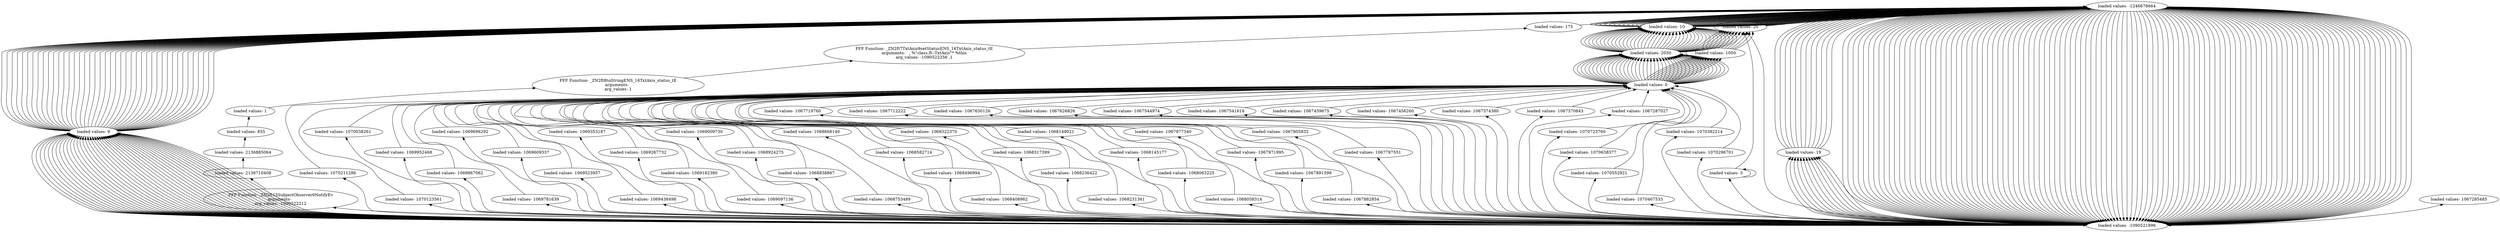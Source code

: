 digraph {
	"loaded values- -1246676664"
	"loaded values- -1090521896"
	"loaded values- -1090521896" -> "loaded values- -1246676664" [dir=back]
	"loaded values- 9"
	"loaded values- 9" -> "loaded values- -1090521896" [dir=back]
	"loaded values- -1246676664"
	"loaded values- -1246676664" -> "loaded values- 9" [dir=back]
	"loaded values- -1090521896"
	"loaded values- -1090521896" -> "loaded values- -1246676664" [dir=back]
	"loaded values- 1070723760"
	"loaded values- 1070723760" -> "loaded values- -1090521896" [dir=back]
	"loaded values- 0"
	"loaded values- 0" -> "loaded values- 1070723760" [dir=back]
	"loaded values- 2050"
	"loaded values- 2050" -> "loaded values- 0" [dir=back]
	"loaded values- 10"
	"loaded values- 10" -> "loaded values- 2050" [dir=back]
	"loaded values- -1246676664"
	"loaded values- -1246676664" -> "loaded values- 10" [dir=back]
	"loaded values- -1090521896"
	"loaded values- -1090521896" -> "loaded values- -1246676664" [dir=back]
	"loaded values- 9"
	"loaded values- 9" -> "loaded values- -1090521896" [dir=back]
	"loaded values- -1246676664"
	"loaded values- -1246676664" -> "loaded values- 9" [dir=back]
	"loaded values- -1090521896"
	"loaded values- -1090521896" -> "loaded values- -1246676664" [dir=back]
	"loaded values- 1070638377"
	"loaded values- 1070638377" -> "loaded values- -1090521896" [dir=back]
	"loaded values- 0"
	"loaded values- 0" -> "loaded values- 1070638377" [dir=back]
	"loaded values- 2050"
	"loaded values- 2050" -> "loaded values- 0" [dir=back]
	"loaded values- 10"
	"loaded values- 10" -> "loaded values- 2050" [dir=back]
	"loaded values- -1246676664"
	"loaded values- -1246676664" -> "loaded values- 10" [dir=back]
	"loaded values- -1090521896"
	"loaded values- -1090521896" -> "loaded values- -1246676664" [dir=back]
	"loaded values- 9"
	"loaded values- 9" -> "loaded values- -1090521896" [dir=back]
	"loaded values- -1246676664"
	"loaded values- -1246676664" -> "loaded values- 9" [dir=back]
	"loaded values- -1090521896"
	"loaded values- -1090521896" -> "loaded values- -1246676664" [dir=back]
	"loaded values- 1070552921"
	"loaded values- 1070552921" -> "loaded values- -1090521896" [dir=back]
	"loaded values- 0"
	"loaded values- 0" -> "loaded values- 1070552921" [dir=back]
	"loaded values- 2050"
	"loaded values- 2050" -> "loaded values- 0" [dir=back]
	"loaded values- 10"
	"loaded values- 10" -> "loaded values- 2050" [dir=back]
	"loaded values- -1246676664"
	"loaded values- -1246676664" -> "loaded values- 10" [dir=back]
	"loaded values- -1090521896"
	"loaded values- -1090521896" -> "loaded values- -1246676664" [dir=back]
	"loaded values- 9"
	"loaded values- 9" -> "loaded values- -1090521896" [dir=back]
	"loaded values- -1246676664"
	"loaded values- -1246676664" -> "loaded values- 9" [dir=back]
	"loaded values- -1090521896"
	"loaded values- -1090521896" -> "loaded values- -1246676664" [dir=back]
	"loaded values- 1070467533"
	"loaded values- 1070467533" -> "loaded values- -1090521896" [dir=back]
	"loaded values- 0"
	"loaded values- 0" -> "loaded values- 1070467533" [dir=back]
	"loaded values- 2050"
	"loaded values- 2050" -> "loaded values- 0" [dir=back]
	"loaded values- 10"
	"loaded values- 10" -> "loaded values- 2050" [dir=back]
	"loaded values- -1246676664"
	"loaded values- -1246676664" -> "loaded values- 10" [dir=back]
	"loaded values- -1090521896"
	"loaded values- -1090521896" -> "loaded values- -1246676664" [dir=back]
	"loaded values- 9"
	"loaded values- 9" -> "loaded values- -1090521896" [dir=back]
	"loaded values- -1246676664"
	"loaded values- -1246676664" -> "loaded values- 9" [dir=back]
	"loaded values- -1090521896"
	"loaded values- -1090521896" -> "loaded values- -1246676664" [dir=back]
	"loaded values- 1070382214"
	"loaded values- 1070382214" -> "loaded values- -1090521896" [dir=back]
	"loaded values- 0"
	"loaded values- 0" -> "loaded values- 1070382214" [dir=back]
	"loaded values- 2050"
	"loaded values- 2050" -> "loaded values- 0" [dir=back]
	"loaded values- 10"
	"loaded values- 10" -> "loaded values- 2050" [dir=back]
	"loaded values- -1246676664"
	"loaded values- -1246676664" -> "loaded values- 10" [dir=back]
	"loaded values- -1090521896"
	"loaded values- -1090521896" -> "loaded values- -1246676664" [dir=back]
	"loaded values- 9"
	"loaded values- 9" -> "loaded values- -1090521896" [dir=back]
	"loaded values- -1246676664"
	"loaded values- -1246676664" -> "loaded values- 9" [dir=back]
	"loaded values- -1090521896"
	"loaded values- -1090521896" -> "loaded values- -1246676664" [dir=back]
	"loaded values- 1070296701"
	"loaded values- 1070296701" -> "loaded values- -1090521896" [dir=back]
	"loaded values- 0"
	"loaded values- 0" -> "loaded values- 1070296701" [dir=back]
	"loaded values- 2050"
	"loaded values- 2050" -> "loaded values- 0" [dir=back]
	"loaded values- 10"
	"loaded values- 10" -> "loaded values- 2050" [dir=back]
	"loaded values- -1246676664"
	"loaded values- -1246676664" -> "loaded values- 10" [dir=back]
	"loaded values- -1090521896"
	"loaded values- -1090521896" -> "loaded values- -1246676664" [dir=back]
	"loaded values- 9"
	"loaded values- 9" -> "loaded values- -1090521896" [dir=back]
	"loaded values- -1246676664"
	"loaded values- -1246676664" -> "loaded values- 9" [dir=back]
	"loaded values- -1090521896"
	"loaded values- -1090521896" -> "loaded values- -1246676664" [dir=back]
	"loaded values- 1070211286"
	"loaded values- 1070211286" -> "loaded values- -1090521896" [dir=back]
	"loaded values- 0"
	"loaded values- 0" -> "loaded values- 1070211286" [dir=back]
	"loaded values- 2050"
	"loaded values- 2050" -> "loaded values- 0" [dir=back]
	"loaded values- 10"
	"loaded values- 10" -> "loaded values- 2050" [dir=back]
	"loaded values- -1246676664"
	"loaded values- -1246676664" -> "loaded values- 10" [dir=back]
	"loaded values- -1090521896"
	"loaded values- -1090521896" -> "loaded values- -1246676664" [dir=back]
	"loaded values- 9"
	"loaded values- 9" -> "loaded values- -1090521896" [dir=back]
	"loaded values- -1246676664"
	"loaded values- -1246676664" -> "loaded values- 9" [dir=back]
	"loaded values- -1090521896"
	"loaded values- -1090521896" -> "loaded values- -1246676664" [dir=back]
	"loaded values- 1070123561"
	"loaded values- 1070123561" -> "loaded values- -1090521896" [dir=back]
	"loaded values- 0"
	"loaded values- 0" -> "loaded values- 1070123561" [dir=back]
	"loaded values- 2050"
	"loaded values- 2050" -> "loaded values- 0" [dir=back]
	"loaded values- 10"
	"loaded values- 10" -> "loaded values- 2050" [dir=back]
	"loaded values- -1246676664"
	"loaded values- -1246676664" -> "loaded values- 10" [dir=back]
	"loaded values- -1090521896"
	"loaded values- -1090521896" -> "loaded values- -1246676664" [dir=back]
	"loaded values- 9"
	"loaded values- 9" -> "loaded values- -1090521896" [dir=back]
	"loaded values- -1246676664"
	"loaded values- -1246676664" -> "loaded values- 9" [dir=back]
	"loaded values- -1090521896"
	"loaded values- -1090521896" -> "loaded values- -1246676664" [dir=back]
	"loaded values- 1070038261"
	"loaded values- 1070038261" -> "loaded values- -1090521896" [dir=back]
	"loaded values- 0"
	"loaded values- 0" -> "loaded values- 1070038261" [dir=back]
	"loaded values- 2050"
	"loaded values- 2050" -> "loaded values- 0" [dir=back]
	"loaded values- 10"
	"loaded values- 10" -> "loaded values- 2050" [dir=back]
	"loaded values- -1246676664"
	"loaded values- -1246676664" -> "loaded values- 10" [dir=back]
	"loaded values- -1090521896"
	"loaded values- -1090521896" -> "loaded values- -1246676664" [dir=back]
	"loaded values- 9"
	"loaded values- 9" -> "loaded values- -1090521896" [dir=back]
	"loaded values- -1246676664"
	"loaded values- -1246676664" -> "loaded values- 9" [dir=back]
	"loaded values- -1090521896"
	"loaded values- -1090521896" -> "loaded values- -1246676664" [dir=back]
	"loaded values- 1069952468"
	"loaded values- 1069952468" -> "loaded values- -1090521896" [dir=back]
	"loaded values- 0"
	"loaded values- 0" -> "loaded values- 1069952468" [dir=back]
	"loaded values- 2050"
	"loaded values- 2050" -> "loaded values- 0" [dir=back]
	"loaded values- 10"
	"loaded values- 10" -> "loaded values- 2050" [dir=back]
	"loaded values- -1246676664"
	"loaded values- -1246676664" -> "loaded values- 10" [dir=back]
	"loaded values- -1090521896"
	"loaded values- -1090521896" -> "loaded values- -1246676664" [dir=back]
	"loaded values- 9"
	"loaded values- 9" -> "loaded values- -1090521896" [dir=back]
	"loaded values- -1246676664"
	"loaded values- -1246676664" -> "loaded values- 9" [dir=back]
	"loaded values- -1090521896"
	"loaded values- -1090521896" -> "loaded values- -1246676664" [dir=back]
	"loaded values- 1069867062"
	"loaded values- 1069867062" -> "loaded values- -1090521896" [dir=back]
	"loaded values- 0"
	"loaded values- 0" -> "loaded values- 1069867062" [dir=back]
	"loaded values- 2050"
	"loaded values- 2050" -> "loaded values- 0" [dir=back]
	"loaded values- 10"
	"loaded values- 10" -> "loaded values- 2050" [dir=back]
	"loaded values- -1246676664"
	"loaded values- -1246676664" -> "loaded values- 10" [dir=back]
	"loaded values- -1090521896"
	"loaded values- -1090521896" -> "loaded values- -1246676664" [dir=back]
	"loaded values- 9"
	"loaded values- 9" -> "loaded values- -1090521896" [dir=back]
	"loaded values- -1246676664"
	"loaded values- -1246676664" -> "loaded values- 9" [dir=back]
	"loaded values- -1090521896"
	"loaded values- -1090521896" -> "loaded values- -1246676664" [dir=back]
	"loaded values- 1069781639"
	"loaded values- 1069781639" -> "loaded values- -1090521896" [dir=back]
	"loaded values- 0"
	"loaded values- 0" -> "loaded values- 1069781639" [dir=back]
	"loaded values- 2050"
	"loaded values- 2050" -> "loaded values- 0" [dir=back]
	"loaded values- 10"
	"loaded values- 10" -> "loaded values- 2050" [dir=back]
	"loaded values- -1246676664"
	"loaded values- -1246676664" -> "loaded values- 10" [dir=back]
	"loaded values- -1090521896"
	"loaded values- -1090521896" -> "loaded values- -1246676664" [dir=back]
	"loaded values- 9"
	"loaded values- 9" -> "loaded values- -1090521896" [dir=back]
	"loaded values- -1246676664"
	"loaded values- -1246676664" -> "loaded values- 9" [dir=back]
	"loaded values- -1090521896"
	"loaded values- -1090521896" -> "loaded values- -1246676664" [dir=back]
	"loaded values- 1069696292"
	"loaded values- 1069696292" -> "loaded values- -1090521896" [dir=back]
	"loaded values- 0"
	"loaded values- 0" -> "loaded values- 1069696292" [dir=back]
	"loaded values- 2050"
	"loaded values- 2050" -> "loaded values- 0" [dir=back]
	"loaded values- 10"
	"loaded values- 10" -> "loaded values- 2050" [dir=back]
	"loaded values- -1246676664"
	"loaded values- -1246676664" -> "loaded values- 10" [dir=back]
	"loaded values- -1090521896"
	"loaded values- -1090521896" -> "loaded values- -1246676664" [dir=back]
	"loaded values- 9"
	"loaded values- 9" -> "loaded values- -1090521896" [dir=back]
	"loaded values- -1246676664"
	"loaded values- -1246676664" -> "loaded values- 9" [dir=back]
	"loaded values- -1090521896"
	"loaded values- -1090521896" -> "loaded values- -1246676664" [dir=back]
	"loaded values- 1069609337"
	"loaded values- 1069609337" -> "loaded values- -1090521896" [dir=back]
	"loaded values- 0"
	"loaded values- 0" -> "loaded values- 1069609337" [dir=back]
	"loaded values- 2050"
	"loaded values- 2050" -> "loaded values- 0" [dir=back]
	"loaded values- 10"
	"loaded values- 10" -> "loaded values- 2050" [dir=back]
	"loaded values- -1246676664"
	"loaded values- -1246676664" -> "loaded values- 10" [dir=back]
	"loaded values- -1090521896"
	"loaded values- -1090521896" -> "loaded values- -1246676664" [dir=back]
	"loaded values- 9"
	"loaded values- 9" -> "loaded values- -1090521896" [dir=back]
	"loaded values- -1246676664"
	"loaded values- -1246676664" -> "loaded values- 9" [dir=back]
	"loaded values- -1090521896"
	"loaded values- -1090521896" -> "loaded values- -1246676664" [dir=back]
	"loaded values- 1069523957"
	"loaded values- 1069523957" -> "loaded values- -1090521896" [dir=back]
	"loaded values- 0"
	"loaded values- 0" -> "loaded values- 1069523957" [dir=back]
	"loaded values- 2050"
	"loaded values- 2050" -> "loaded values- 0" [dir=back]
	"loaded values- 10"
	"loaded values- 10" -> "loaded values- 2050" [dir=back]
	"loaded values- -1246676664"
	"loaded values- -1246676664" -> "loaded values- 10" [dir=back]
	"loaded values- -1090521896"
	"loaded values- -1090521896" -> "loaded values- -1246676664" [dir=back]
	"loaded values- 9"
	"loaded values- 9" -> "loaded values- -1090521896" [dir=back]
	"loaded values- -1246676664"
	"loaded values- -1246676664" -> "loaded values- 9" [dir=back]
	"loaded values- -1090521896"
	"loaded values- -1090521896" -> "loaded values- -1246676664" [dir=back]
	"loaded values- 1069438498"
	"loaded values- 1069438498" -> "loaded values- -1090521896" [dir=back]
	"loaded values- 0"
	"loaded values- 0" -> "loaded values- 1069438498" [dir=back]
	"loaded values- 2050"
	"loaded values- 2050" -> "loaded values- 0" [dir=back]
	"loaded values- 10"
	"loaded values- 10" -> "loaded values- 2050" [dir=back]
	"loaded values- -1246676664"
	"loaded values- -1246676664" -> "loaded values- 10" [dir=back]
	"loaded values- -1090521896"
	"loaded values- -1090521896" -> "loaded values- -1246676664" [dir=back]
	"loaded values- 9"
	"loaded values- 9" -> "loaded values- -1090521896" [dir=back]
	"loaded values- -1246676664"
	"loaded values- -1246676664" -> "loaded values- 9" [dir=back]
	"loaded values- -1090521896"
	"loaded values- -1090521896" -> "loaded values- -1246676664" [dir=back]
	"loaded values- 1069353187"
	"loaded values- 1069353187" -> "loaded values- -1090521896" [dir=back]
	"loaded values- 0"
	"loaded values- 0" -> "loaded values- 1069353187" [dir=back]
	"loaded values- 2050"
	"loaded values- 2050" -> "loaded values- 0" [dir=back]
	"loaded values- 10"
	"loaded values- 10" -> "loaded values- 2050" [dir=back]
	"loaded values- -1246676664"
	"loaded values- -1246676664" -> "loaded values- 10" [dir=back]
	"loaded values- -1090521896"
	"loaded values- -1090521896" -> "loaded values- -1246676664" [dir=back]
	"loaded values- 9"
	"loaded values- 9" -> "loaded values- -1090521896" [dir=back]
	"loaded values- -1246676664"
	"loaded values- -1246676664" -> "loaded values- 9" [dir=back]
	"loaded values- -1090521896"
	"loaded values- -1090521896" -> "loaded values- -1246676664" [dir=back]
	"loaded values- 1069267732"
	"loaded values- 1069267732" -> "loaded values- -1090521896" [dir=back]
	"loaded values- 0"
	"loaded values- 0" -> "loaded values- 1069267732" [dir=back]
	"loaded values- 2050"
	"loaded values- 2050" -> "loaded values- 0" [dir=back]
	"loaded values- 10"
	"loaded values- 10" -> "loaded values- 2050" [dir=back]
	"loaded values- -1246676664"
	"loaded values- -1246676664" -> "loaded values- 10" [dir=back]
	"loaded values- -1090521896"
	"loaded values- -1090521896" -> "loaded values- -1246676664" [dir=back]
	"loaded values- 9"
	"loaded values- 9" -> "loaded values- -1090521896" [dir=back]
	"loaded values- -1246676664"
	"loaded values- -1246676664" -> "loaded values- 9" [dir=back]
	"loaded values- -1090521896"
	"loaded values- -1090521896" -> "loaded values- -1246676664" [dir=back]
	"loaded values- 1069182380"
	"loaded values- 1069182380" -> "loaded values- -1090521896" [dir=back]
	"loaded values- 0"
	"loaded values- 0" -> "loaded values- 1069182380" [dir=back]
	"loaded values- 2050"
	"loaded values- 2050" -> "loaded values- 0" [dir=back]
	"loaded values- 10"
	"loaded values- 10" -> "loaded values- 2050" [dir=back]
	"loaded values- -1246676664"
	"loaded values- -1246676664" -> "loaded values- 10" [dir=back]
	"loaded values- -1090521896"
	"loaded values- -1090521896" -> "loaded values- -1246676664" [dir=back]
	"loaded values- 9"
	"loaded values- 9" -> "loaded values- -1090521896" [dir=back]
	"loaded values- -1246676664"
	"loaded values- -1246676664" -> "loaded values- 9" [dir=back]
	"loaded values- -1090521896"
	"loaded values- -1090521896" -> "loaded values- -1246676664" [dir=back]
	"loaded values- 1069097136"
	"loaded values- 1069097136" -> "loaded values- -1090521896" [dir=back]
	"loaded values- 0"
	"loaded values- 0" -> "loaded values- 1069097136" [dir=back]
	"loaded values- 2050"
	"loaded values- 2050" -> "loaded values- 0" [dir=back]
	"loaded values- 10"
	"loaded values- 10" -> "loaded values- 2050" [dir=back]
	"loaded values- -1246676664"
	"loaded values- -1246676664" -> "loaded values- 10" [dir=back]
	"loaded values- -1090521896"
	"loaded values- -1090521896" -> "loaded values- -1246676664" [dir=back]
	"loaded values- 9"
	"loaded values- 9" -> "loaded values- -1090521896" [dir=back]
	"loaded values- -1246676664"
	"loaded values- -1246676664" -> "loaded values- 9" [dir=back]
	"loaded values- -1090521896"
	"loaded values- -1090521896" -> "loaded values- -1246676664" [dir=back]
	"loaded values- 1069009730"
	"loaded values- 1069009730" -> "loaded values- -1090521896" [dir=back]
	"loaded values- 0"
	"loaded values- 0" -> "loaded values- 1069009730" [dir=back]
	"loaded values- 2050"
	"loaded values- 2050" -> "loaded values- 0" [dir=back]
	"loaded values- 10"
	"loaded values- 10" -> "loaded values- 2050" [dir=back]
	"loaded values- -1246676664"
	"loaded values- -1246676664" -> "loaded values- 10" [dir=back]
	"loaded values- -1090521896"
	"loaded values- -1090521896" -> "loaded values- -1246676664" [dir=back]
	"loaded values- 9"
	"loaded values- 9" -> "loaded values- -1090521896" [dir=back]
	"loaded values- -1246676664"
	"loaded values- -1246676664" -> "loaded values- 9" [dir=back]
	"loaded values- -1090521896"
	"loaded values- -1090521896" -> "loaded values- -1246676664" [dir=back]
	"loaded values- 1068924275"
	"loaded values- 1068924275" -> "loaded values- -1090521896" [dir=back]
	"loaded values- 0"
	"loaded values- 0" -> "loaded values- 1068924275" [dir=back]
	"loaded values- 2050"
	"loaded values- 2050" -> "loaded values- 0" [dir=back]
	"loaded values- 10"
	"loaded values- 10" -> "loaded values- 2050" [dir=back]
	"loaded values- -1246676664"
	"loaded values- -1246676664" -> "loaded values- 10" [dir=back]
	"loaded values- -1090521896"
	"loaded values- -1090521896" -> "loaded values- -1246676664" [dir=back]
	"loaded values- 9"
	"loaded values- 9" -> "loaded values- -1090521896" [dir=back]
	"loaded values- -1246676664"
	"loaded values- -1246676664" -> "loaded values- 9" [dir=back]
	"loaded values- -1090521896"
	"loaded values- -1090521896" -> "loaded values- -1246676664" [dir=back]
	"loaded values- 1068838867"
	"loaded values- 1068838867" -> "loaded values- -1090521896" [dir=back]
	"loaded values- 0"
	"loaded values- 0" -> "loaded values- 1068838867" [dir=back]
	"loaded values- 2050"
	"loaded values- 2050" -> "loaded values- 0" [dir=back]
	"loaded values- 10"
	"loaded values- 10" -> "loaded values- 2050" [dir=back]
	"loaded values- -1246676664"
	"loaded values- -1246676664" -> "loaded values- 10" [dir=back]
	"loaded values- -1090521896"
	"loaded values- -1090521896" -> "loaded values- -1246676664" [dir=back]
	"loaded values- 9"
	"loaded values- 9" -> "loaded values- -1090521896" [dir=back]
	"loaded values- -1246676664"
	"loaded values- -1246676664" -> "loaded values- 9" [dir=back]
	"loaded values- -1090521896"
	"loaded values- -1090521896" -> "loaded values- -1246676664" [dir=back]
	"loaded values- 1068753489"
	"loaded values- 1068753489" -> "loaded values- -1090521896" [dir=back]
	"loaded values- 0"
	"loaded values- 0" -> "loaded values- 1068753489" [dir=back]
	"loaded values- 2050"
	"loaded values- 2050" -> "loaded values- 0" [dir=back]
	"loaded values- 10"
	"loaded values- 10" -> "loaded values- 2050" [dir=back]
	"loaded values- -1246676664"
	"loaded values- -1246676664" -> "loaded values- 10" [dir=back]
	"loaded values- -1090521896"
	"loaded values- -1090521896" -> "loaded values- -1246676664" [dir=back]
	"loaded values- 9"
	"loaded values- 9" -> "loaded values- -1090521896" [dir=back]
	"loaded values- -1246676664"
	"loaded values- -1246676664" -> "loaded values- 9" [dir=back]
	"loaded values- -1090521896"
	"loaded values- -1090521896" -> "loaded values- -1246676664" [dir=back]
	"loaded values- 1068668140"
	"loaded values- 1068668140" -> "loaded values- -1090521896" [dir=back]
	"loaded values- 0"
	"loaded values- 0" -> "loaded values- 1068668140" [dir=back]
	"loaded values- 2050"
	"loaded values- 2050" -> "loaded values- 0" [dir=back]
	"loaded values- 10"
	"loaded values- 10" -> "loaded values- 2050" [dir=back]
	"loaded values- -1246676664"
	"loaded values- -1246676664" -> "loaded values- 10" [dir=back]
	"loaded values- -1090521896"
	"loaded values- -1090521896" -> "loaded values- -1246676664" [dir=back]
	"loaded values- 9"
	"loaded values- 9" -> "loaded values- -1090521896" [dir=back]
	"loaded values- -1246676664"
	"loaded values- -1246676664" -> "loaded values- 9" [dir=back]
	"loaded values- -1090521896"
	"loaded values- -1090521896" -> "loaded values- -1246676664" [dir=back]
	"loaded values- 1068582714"
	"loaded values- 1068582714" -> "loaded values- -1090521896" [dir=back]
	"loaded values- 0"
	"loaded values- 0" -> "loaded values- 1068582714" [dir=back]
	"loaded values- 2050"
	"loaded values- 2050" -> "loaded values- 0" [dir=back]
	"loaded values- 10"
	"loaded values- 10" -> "loaded values- 2050" [dir=back]
	"loaded values- -1246676664"
	"loaded values- -1246676664" -> "loaded values- 10" [dir=back]
	"loaded values- -1090521896"
	"loaded values- -1090521896" -> "loaded values- -1246676664" [dir=back]
	"loaded values- 9"
	"loaded values- 9" -> "loaded values- -1090521896" [dir=back]
	"loaded values- -1246676664"
	"loaded values- -1246676664" -> "loaded values- 9" [dir=back]
	"loaded values- -1090521896"
	"loaded values- -1090521896" -> "loaded values- -1246676664" [dir=back]
	"loaded values- 1068496994"
	"loaded values- 1068496994" -> "loaded values- -1090521896" [dir=back]
	"loaded values- 0"
	"loaded values- 0" -> "loaded values- 1068496994" [dir=back]
	"loaded values- 2050"
	"loaded values- 2050" -> "loaded values- 0" [dir=back]
	"loaded values- 10"
	"loaded values- 10" -> "loaded values- 2050" [dir=back]
	"loaded values- -1246676664"
	"loaded values- -1246676664" -> "loaded values- 10" [dir=back]
	"loaded values- -1090521896"
	"loaded values- -1090521896" -> "loaded values- -1246676664" [dir=back]
	"loaded values- 9"
	"loaded values- 9" -> "loaded values- -1090521896" [dir=back]
	"loaded values- -1246676664"
	"loaded values- -1246676664" -> "loaded values- 9" [dir=back]
	"loaded values- -1090521896"
	"loaded values- -1090521896" -> "loaded values- -1246676664" [dir=back]
	"loaded values- 1068408962"
	"loaded values- 1068408962" -> "loaded values- -1090521896" [dir=back]
	"loaded values- 0"
	"loaded values- 0" -> "loaded values- 1068408962" [dir=back]
	"loaded values- 2050"
	"loaded values- 2050" -> "loaded values- 0" [dir=back]
	"loaded values- 10"
	"loaded values- 10" -> "loaded values- 2050" [dir=back]
	"loaded values- -1246676664"
	"loaded values- -1246676664" -> "loaded values- 10" [dir=back]
	"loaded values- -1090521896"
	"loaded values- -1090521896" -> "loaded values- -1246676664" [dir=back]
	"loaded values- 9"
	"loaded values- 9" -> "loaded values- -1090521896" [dir=back]
	"loaded values- -1246676664"
	"loaded values- -1246676664" -> "loaded values- 9" [dir=back]
	"loaded values- -1090521896"
	"loaded values- -1090521896" -> "loaded values- -1246676664" [dir=back]
	"FFF Function- _ZN2ft15SubjectObserver6NotifyEv
arguments-  
arg_values- -1090522212
"
	"FFF Function- _ZN2ft15SubjectObserver6NotifyEv
arguments-  
arg_values- -1090522212
" -> "loaded values- -1090521896" [dir=back]
	"loaded values- 2136710408"
	"loaded values- 2136710408" -> "FFF Function- _ZN2ft15SubjectObserver6NotifyEv
arguments-  
arg_values- -1090522212
" [dir=back]
	"loaded values- 2136885064"
	"loaded values- 2136885064" -> "loaded values- 2136710408" [dir=back]
	"loaded values- 855"
	"loaded values- 855" -> "loaded values- 2136885064" [dir=back]
	"loaded values- 1"
	"loaded values- 1" -> "loaded values- 855" [dir=back]
	"FFF Function- _ZN2ft8toStringENS_16TxtAxis_status_tE
arguments-  
arg_values- 1
"
	"FFF Function- _ZN2ft8toStringENS_16TxtAxis_status_tE
arguments-  
arg_values- 1
" -> "loaded values- 1" [dir=back]
	"FFF Function- _ZN2ft7TxtAxis9setStatusENS_16TxtAxis_status_tE
arguments-   , %\"class.ft--TxtAxis\"* %this
arg_values- -1090522256 ,1
"
	"FFF Function- _ZN2ft7TxtAxis9setStatusENS_16TxtAxis_status_tE
arguments-   , %\"class.ft--TxtAxis\"* %this
arg_values- -1090522256 ,1
" -> "FFF Function- _ZN2ft8toStringENS_16TxtAxis_status_tE
arguments-  
arg_values- 1
" [dir=back]
	"loaded values- 175"
	"loaded values- 175" -> "FFF Function- _ZN2ft7TxtAxis9setStatusENS_16TxtAxis_status_tE
arguments-   , %\"class.ft--TxtAxis\"* %this
arg_values- -1090522256 ,1
" [dir=back]
	"loaded values- -1246676664"
	"loaded values- -1246676664" -> "loaded values- 175" [dir=back]
	"loaded values- -1090521896"
	"loaded values- -1090521896" -> "loaded values- -1246676664" [dir=back]
	"loaded values- 3"
	"loaded values- 3" -> "loaded values- -1090521896" [dir=back]
	"loaded values- 3"
	"loaded values- 3" -> "loaded values- 3" [dir=back]
	"loaded values- 20"
	"loaded values- 20" -> "loaded values- 3" [dir=back]
	"loaded values- -1246676664"
	"loaded values- -1246676664" -> "loaded values- 20" [dir=back]
	"loaded values- -1090521896"
	"loaded values- -1090521896" -> "loaded values- -1246676664" [dir=back]
	"loaded values- 20"
	"loaded values- 20" -> "loaded values- -1090521896" [dir=back]
	"loaded values- -1246676664"
	"loaded values- -1246676664" -> "loaded values- 20" [dir=back]
	"loaded values- -1090521896"
	"loaded values- -1090521896" -> "loaded values- -1246676664" [dir=back]
	"loaded values- 1068322370"
	"loaded values- 1068322370" -> "loaded values- -1090521896" [dir=back]
	"loaded values- 0"
	"loaded values- 0" -> "loaded values- 1068322370" [dir=back]
	"loaded values- 2050"
	"loaded values- 2050" -> "loaded values- 0" [dir=back]
	"loaded values- 10"
	"loaded values- 10" -> "loaded values- 2050" [dir=back]
	"loaded values- -1246676664"
	"loaded values- -1246676664" -> "loaded values- 10" [dir=back]
	"loaded values- -1090521896"
	"loaded values- -1090521896" -> "loaded values- -1246676664" [dir=back]
	"loaded values- 9"
	"loaded values- 9" -> "loaded values- -1090521896" [dir=back]
	"loaded values- -1246676664"
	"loaded values- -1246676664" -> "loaded values- 9" [dir=back]
	"loaded values- -1090521896"
	"loaded values- -1090521896" -> "loaded values- -1246676664" [dir=back]
	"loaded values- 1068317399"
	"loaded values- 1068317399" -> "loaded values- -1090521896" [dir=back]
	"loaded values- 0"
	"loaded values- 0" -> "loaded values- 1068317399" [dir=back]
	"loaded values- 1050"
	"loaded values- 1050" -> "loaded values- 0" [dir=back]
	"loaded values- 20"
	"loaded values- 20" -> "loaded values- 1050" [dir=back]
	"loaded values- -1246676664"
	"loaded values- -1246676664" -> "loaded values- 20" [dir=back]
	"loaded values- -1090521896"
	"loaded values- -1090521896" -> "loaded values- -1246676664" [dir=back]
	"loaded values- 19"
	"loaded values- 19" -> "loaded values- -1090521896" [dir=back]
	"loaded values- -1246676664"
	"loaded values- -1246676664" -> "loaded values- 19" [dir=back]
	"loaded values- -1090521896"
	"loaded values- -1090521896" -> "loaded values- -1246676664" [dir=back]
	"loaded values- 1068236422"
	"loaded values- 1068236422" -> "loaded values- -1090521896" [dir=back]
	"loaded values- 0"
	"loaded values- 0" -> "loaded values- 1068236422" [dir=back]
	"loaded values- 2050"
	"loaded values- 2050" -> "loaded values- 0" [dir=back]
	"loaded values- 10"
	"loaded values- 10" -> "loaded values- 2050" [dir=back]
	"loaded values- -1246676664"
	"loaded values- -1246676664" -> "loaded values- 10" [dir=back]
	"loaded values- -1090521896"
	"loaded values- -1090521896" -> "loaded values- -1246676664" [dir=back]
	"loaded values- 9"
	"loaded values- 9" -> "loaded values- -1090521896" [dir=back]
	"loaded values- -1246676664"
	"loaded values- -1246676664" -> "loaded values- 9" [dir=back]
	"loaded values- -1090521896"
	"loaded values- -1090521896" -> "loaded values- -1246676664" [dir=back]
	"loaded values- 1068231361"
	"loaded values- 1068231361" -> "loaded values- -1090521896" [dir=back]
	"loaded values- 0"
	"loaded values- 0" -> "loaded values- 1068231361" [dir=back]
	"loaded values- 1050"
	"loaded values- 1050" -> "loaded values- 0" [dir=back]
	"loaded values- 20"
	"loaded values- 20" -> "loaded values- 1050" [dir=back]
	"loaded values- -1246676664"
	"loaded values- -1246676664" -> "loaded values- 20" [dir=back]
	"loaded values- -1090521896"
	"loaded values- -1090521896" -> "loaded values- -1246676664" [dir=back]
	"loaded values- 19"
	"loaded values- 19" -> "loaded values- -1090521896" [dir=back]
	"loaded values- -1246676664"
	"loaded values- -1246676664" -> "loaded values- 19" [dir=back]
	"loaded values- -1090521896"
	"loaded values- -1090521896" -> "loaded values- -1246676664" [dir=back]
	"loaded values- 1068149021"
	"loaded values- 1068149021" -> "loaded values- -1090521896" [dir=back]
	"loaded values- 0"
	"loaded values- 0" -> "loaded values- 1068149021" [dir=back]
	"loaded values- 2050"
	"loaded values- 2050" -> "loaded values- 0" [dir=back]
	"loaded values- 10"
	"loaded values- 10" -> "loaded values- 2050" [dir=back]
	"loaded values- -1246676664"
	"loaded values- -1246676664" -> "loaded values- 10" [dir=back]
	"loaded values- -1090521896"
	"loaded values- -1090521896" -> "loaded values- -1246676664" [dir=back]
	"loaded values- 9"
	"loaded values- 9" -> "loaded values- -1090521896" [dir=back]
	"loaded values- -1246676664"
	"loaded values- -1246676664" -> "loaded values- 9" [dir=back]
	"loaded values- -1090521896"
	"loaded values- -1090521896" -> "loaded values- -1246676664" [dir=back]
	"loaded values- 1068145177"
	"loaded values- 1068145177" -> "loaded values- -1090521896" [dir=back]
	"loaded values- 0"
	"loaded values- 0" -> "loaded values- 1068145177" [dir=back]
	"loaded values- 1050"
	"loaded values- 1050" -> "loaded values- 0" [dir=back]
	"loaded values- 20"
	"loaded values- 20" -> "loaded values- 1050" [dir=back]
	"loaded values- -1246676664"
	"loaded values- -1246676664" -> "loaded values- 20" [dir=back]
	"loaded values- -1090521896"
	"loaded values- -1090521896" -> "loaded values- -1246676664" [dir=back]
	"loaded values- 19"
	"loaded values- 19" -> "loaded values- -1090521896" [dir=back]
	"loaded values- -1246676664"
	"loaded values- -1246676664" -> "loaded values- 19" [dir=back]
	"loaded values- -1090521896"
	"loaded values- -1090521896" -> "loaded values- -1246676664" [dir=back]
	"loaded values- 1068063225"
	"loaded values- 1068063225" -> "loaded values- -1090521896" [dir=back]
	"loaded values- 0"
	"loaded values- 0" -> "loaded values- 1068063225" [dir=back]
	"loaded values- 2050"
	"loaded values- 2050" -> "loaded values- 0" [dir=back]
	"loaded values- 10"
	"loaded values- 10" -> "loaded values- 2050" [dir=back]
	"loaded values- -1246676664"
	"loaded values- -1246676664" -> "loaded values- 10" [dir=back]
	"loaded values- -1090521896"
	"loaded values- -1090521896" -> "loaded values- -1246676664" [dir=back]
	"loaded values- 9"
	"loaded values- 9" -> "loaded values- -1090521896" [dir=back]
	"loaded values- -1246676664"
	"loaded values- -1246676664" -> "loaded values- 9" [dir=back]
	"loaded values- -1090521896"
	"loaded values- -1090521896" -> "loaded values- -1246676664" [dir=back]
	"loaded values- 1068058314"
	"loaded values- 1068058314" -> "loaded values- -1090521896" [dir=back]
	"loaded values- 0"
	"loaded values- 0" -> "loaded values- 1068058314" [dir=back]
	"loaded values- 1050"
	"loaded values- 1050" -> "loaded values- 0" [dir=back]
	"loaded values- 20"
	"loaded values- 20" -> "loaded values- 1050" [dir=back]
	"loaded values- -1246676664"
	"loaded values- -1246676664" -> "loaded values- 20" [dir=back]
	"loaded values- -1090521896"
	"loaded values- -1090521896" -> "loaded values- -1246676664" [dir=back]
	"loaded values- 19"
	"loaded values- 19" -> "loaded values- -1090521896" [dir=back]
	"loaded values- -1246676664"
	"loaded values- -1246676664" -> "loaded values- 19" [dir=back]
	"loaded values- -1090521896"
	"loaded values- -1090521896" -> "loaded values- -1246676664" [dir=back]
	"loaded values- 1067977340"
	"loaded values- 1067977340" -> "loaded values- -1090521896" [dir=back]
	"loaded values- 0"
	"loaded values- 0" -> "loaded values- 1067977340" [dir=back]
	"loaded values- 2050"
	"loaded values- 2050" -> "loaded values- 0" [dir=back]
	"loaded values- 10"
	"loaded values- 10" -> "loaded values- 2050" [dir=back]
	"loaded values- -1246676664"
	"loaded values- -1246676664" -> "loaded values- 10" [dir=back]
	"loaded values- -1090521896"
	"loaded values- -1090521896" -> "loaded values- -1246676664" [dir=back]
	"loaded values- 9"
	"loaded values- 9" -> "loaded values- -1090521896" [dir=back]
	"loaded values- -1246676664"
	"loaded values- -1246676664" -> "loaded values- 9" [dir=back]
	"loaded values- -1090521896"
	"loaded values- -1090521896" -> "loaded values- -1246676664" [dir=back]
	"loaded values- 1067971995"
	"loaded values- 1067971995" -> "loaded values- -1090521896" [dir=back]
	"loaded values- 0"
	"loaded values- 0" -> "loaded values- 1067971995" [dir=back]
	"loaded values- 1050"
	"loaded values- 1050" -> "loaded values- 0" [dir=back]
	"loaded values- 20"
	"loaded values- 20" -> "loaded values- 1050" [dir=back]
	"loaded values- -1246676664"
	"loaded values- -1246676664" -> "loaded values- 20" [dir=back]
	"loaded values- -1090521896"
	"loaded values- -1090521896" -> "loaded values- -1246676664" [dir=back]
	"loaded values- 19"
	"loaded values- 19" -> "loaded values- -1090521896" [dir=back]
	"loaded values- -1246676664"
	"loaded values- -1246676664" -> "loaded values- 19" [dir=back]
	"loaded values- -1090521896"
	"loaded values- -1090521896" -> "loaded values- -1246676664" [dir=back]
	"loaded values- 1067891599"
	"loaded values- 1067891599" -> "loaded values- -1090521896" [dir=back]
	"loaded values- 0"
	"loaded values- 0" -> "loaded values- 1067891599" [dir=back]
	"loaded values- 2050"
	"loaded values- 2050" -> "loaded values- 0" [dir=back]
	"loaded values- 10"
	"loaded values- 10" -> "loaded values- 2050" [dir=back]
	"loaded values- -1246676664"
	"loaded values- -1246676664" -> "loaded values- 10" [dir=back]
	"loaded values- -1090521896"
	"loaded values- -1090521896" -> "loaded values- -1246676664" [dir=back]
	"loaded values- 9"
	"loaded values- 9" -> "loaded values- -1090521896" [dir=back]
	"loaded values- -1246676664"
	"loaded values- -1246676664" -> "loaded values- 9" [dir=back]
	"loaded values- -1090521896"
	"loaded values- -1090521896" -> "loaded values- -1246676664" [dir=back]
	"loaded values- 1067882854"
	"loaded values- 1067882854" -> "loaded values- -1090521896" [dir=back]
	"loaded values- 0"
	"loaded values- 0" -> "loaded values- 1067882854" [dir=back]
	"loaded values- 1050"
	"loaded values- 1050" -> "loaded values- 0" [dir=back]
	"loaded values- 20"
	"loaded values- 20" -> "loaded values- 1050" [dir=back]
	"loaded values- -1246676664"
	"loaded values- -1246676664" -> "loaded values- 20" [dir=back]
	"loaded values- -1090521896"
	"loaded values- -1090521896" -> "loaded values- -1246676664" [dir=back]
	"loaded values- 19"
	"loaded values- 19" -> "loaded values- -1090521896" [dir=back]
	"loaded values- -1246676664"
	"loaded values- -1246676664" -> "loaded values- 19" [dir=back]
	"loaded values- -1090521896"
	"loaded values- -1090521896" -> "loaded values- -1246676664" [dir=back]
	"loaded values- 1067805832"
	"loaded values- 1067805832" -> "loaded values- -1090521896" [dir=back]
	"loaded values- 0"
	"loaded values- 0" -> "loaded values- 1067805832" [dir=back]
	"loaded values- 2050"
	"loaded values- 2050" -> "loaded values- 0" [dir=back]
	"loaded values- 10"
	"loaded values- 10" -> "loaded values- 2050" [dir=back]
	"loaded values- -1246676664"
	"loaded values- -1246676664" -> "loaded values- 10" [dir=back]
	"loaded values- -1090521896"
	"loaded values- -1090521896" -> "loaded values- -1246676664" [dir=back]
	"loaded values- 9"
	"loaded values- 9" -> "loaded values- -1090521896" [dir=back]
	"loaded values- -1246676664"
	"loaded values- -1246676664" -> "loaded values- 9" [dir=back]
	"loaded values- -1090521896"
	"loaded values- -1090521896" -> "loaded values- -1246676664" [dir=back]
	"loaded values- 1067797551"
	"loaded values- 1067797551" -> "loaded values- -1090521896" [dir=back]
	"loaded values- 0"
	"loaded values- 0" -> "loaded values- 1067797551" [dir=back]
	"loaded values- 1050"
	"loaded values- 1050" -> "loaded values- 0" [dir=back]
	"loaded values- 20"
	"loaded values- 20" -> "loaded values- 1050" [dir=back]
	"loaded values- -1246676664"
	"loaded values- -1246676664" -> "loaded values- 20" [dir=back]
	"loaded values- -1090521896"
	"loaded values- -1090521896" -> "loaded values- -1246676664" [dir=back]
	"loaded values- 19"
	"loaded values- 19" -> "loaded values- -1090521896" [dir=back]
	"loaded values- -1246676664"
	"loaded values- -1246676664" -> "loaded values- 19" [dir=back]
	"loaded values- -1090521896"
	"loaded values- -1090521896" -> "loaded values- -1246676664" [dir=back]
	"loaded values- 1067719760"
	"loaded values- 1067719760" -> "loaded values- -1090521896" [dir=back]
	"loaded values- 0"
	"loaded values- 0" -> "loaded values- 1067719760" [dir=back]
	"loaded values- 2050"
	"loaded values- 2050" -> "loaded values- 0" [dir=back]
	"loaded values- 10"
	"loaded values- 10" -> "loaded values- 2050" [dir=back]
	"loaded values- -1246676664"
	"loaded values- -1246676664" -> "loaded values- 10" [dir=back]
	"loaded values- -1090521896"
	"loaded values- -1090521896" -> "loaded values- -1246676664" [dir=back]
	"loaded values- 9"
	"loaded values- 9" -> "loaded values- -1090521896" [dir=back]
	"loaded values- -1246676664"
	"loaded values- -1246676664" -> "loaded values- 9" [dir=back]
	"loaded values- -1090521896"
	"loaded values- -1090521896" -> "loaded values- -1246676664" [dir=back]
	"loaded values- 1067712222"
	"loaded values- 1067712222" -> "loaded values- -1090521896" [dir=back]
	"loaded values- 0"
	"loaded values- 0" -> "loaded values- 1067712222" [dir=back]
	"loaded values- 1050"
	"loaded values- 1050" -> "loaded values- 0" [dir=back]
	"loaded values- 20"
	"loaded values- 20" -> "loaded values- 1050" [dir=back]
	"loaded values- -1246676664"
	"loaded values- -1246676664" -> "loaded values- 20" [dir=back]
	"loaded values- -1090521896"
	"loaded values- -1090521896" -> "loaded values- -1246676664" [dir=back]
	"loaded values- 19"
	"loaded values- 19" -> "loaded values- -1090521896" [dir=back]
	"loaded values- -1246676664"
	"loaded values- -1246676664" -> "loaded values- 19" [dir=back]
	"loaded values- -1090521896"
	"loaded values- -1090521896" -> "loaded values- -1246676664" [dir=back]
	"loaded values- 1067630126"
	"loaded values- 1067630126" -> "loaded values- -1090521896" [dir=back]
	"loaded values- 0"
	"loaded values- 0" -> "loaded values- 1067630126" [dir=back]
	"loaded values- 2050"
	"loaded values- 2050" -> "loaded values- 0" [dir=back]
	"loaded values- 10"
	"loaded values- 10" -> "loaded values- 2050" [dir=back]
	"loaded values- -1246676664"
	"loaded values- -1246676664" -> "loaded values- 10" [dir=back]
	"loaded values- -1090521896"
	"loaded values- -1090521896" -> "loaded values- -1246676664" [dir=back]
	"loaded values- 9"
	"loaded values- 9" -> "loaded values- -1090521896" [dir=back]
	"loaded values- -1246676664"
	"loaded values- -1246676664" -> "loaded values- 9" [dir=back]
	"loaded values- -1090521896"
	"loaded values- -1090521896" -> "loaded values- -1246676664" [dir=back]
	"loaded values- 1067626826"
	"loaded values- 1067626826" -> "loaded values- -1090521896" [dir=back]
	"loaded values- 0"
	"loaded values- 0" -> "loaded values- 1067626826" [dir=back]
	"loaded values- 1050"
	"loaded values- 1050" -> "loaded values- 0" [dir=back]
	"loaded values- 20"
	"loaded values- 20" -> "loaded values- 1050" [dir=back]
	"loaded values- -1246676664"
	"loaded values- -1246676664" -> "loaded values- 20" [dir=back]
	"loaded values- -1090521896"
	"loaded values- -1090521896" -> "loaded values- -1246676664" [dir=back]
	"loaded values- 19"
	"loaded values- 19" -> "loaded values- -1090521896" [dir=back]
	"loaded values- -1246676664"
	"loaded values- -1246676664" -> "loaded values- 19" [dir=back]
	"loaded values- -1090521896"
	"loaded values- -1090521896" -> "loaded values- -1246676664" [dir=back]
	"loaded values- 1067544974"
	"loaded values- 1067544974" -> "loaded values- -1090521896" [dir=back]
	"loaded values- 0"
	"loaded values- 0" -> "loaded values- 1067544974" [dir=back]
	"loaded values- 2050"
	"loaded values- 2050" -> "loaded values- 0" [dir=back]
	"loaded values- 10"
	"loaded values- 10" -> "loaded values- 2050" [dir=back]
	"loaded values- -1246676664"
	"loaded values- -1246676664" -> "loaded values- 10" [dir=back]
	"loaded values- -1090521896"
	"loaded values- -1090521896" -> "loaded values- -1246676664" [dir=back]
	"loaded values- 9"
	"loaded values- 9" -> "loaded values- -1090521896" [dir=back]
	"loaded values- -1246676664"
	"loaded values- -1246676664" -> "loaded values- 9" [dir=back]
	"loaded values- -1090521896"
	"loaded values- -1090521896" -> "loaded values- -1246676664" [dir=back]
	"loaded values- 1067541616"
	"loaded values- 1067541616" -> "loaded values- -1090521896" [dir=back]
	"loaded values- 0"
	"loaded values- 0" -> "loaded values- 1067541616" [dir=back]
	"loaded values- 1050"
	"loaded values- 1050" -> "loaded values- 0" [dir=back]
	"loaded values- 20"
	"loaded values- 20" -> "loaded values- 1050" [dir=back]
	"loaded values- -1246676664"
	"loaded values- -1246676664" -> "loaded values- 20" [dir=back]
	"loaded values- -1090521896"
	"loaded values- -1090521896" -> "loaded values- -1246676664" [dir=back]
	"loaded values- 19"
	"loaded values- 19" -> "loaded values- -1090521896" [dir=back]
	"loaded values- -1246676664"
	"loaded values- -1246676664" -> "loaded values- 19" [dir=back]
	"loaded values- -1090521896"
	"loaded values- -1090521896" -> "loaded values- -1246676664" [dir=back]
	"loaded values- 1067459675"
	"loaded values- 1067459675" -> "loaded values- -1090521896" [dir=back]
	"loaded values- 0"
	"loaded values- 0" -> "loaded values- 1067459675" [dir=back]
	"loaded values- 2050"
	"loaded values- 2050" -> "loaded values- 0" [dir=back]
	"loaded values- 10"
	"loaded values- 10" -> "loaded values- 2050" [dir=back]
	"loaded values- -1246676664"
	"loaded values- -1246676664" -> "loaded values- 10" [dir=back]
	"loaded values- -1090521896"
	"loaded values- -1090521896" -> "loaded values- -1246676664" [dir=back]
	"loaded values- 9"
	"loaded values- 9" -> "loaded values- -1090521896" [dir=back]
	"loaded values- -1246676664"
	"loaded values- -1246676664" -> "loaded values- 9" [dir=back]
	"loaded values- -1090521896"
	"loaded values- -1090521896" -> "loaded values- -1246676664" [dir=back]
	"loaded values- 1067456260"
	"loaded values- 1067456260" -> "loaded values- -1090521896" [dir=back]
	"loaded values- 0"
	"loaded values- 0" -> "loaded values- 1067456260" [dir=back]
	"loaded values- 1050"
	"loaded values- 1050" -> "loaded values- 0" [dir=back]
	"loaded values- 20"
	"loaded values- 20" -> "loaded values- 1050" [dir=back]
	"loaded values- -1246676664"
	"loaded values- -1246676664" -> "loaded values- 20" [dir=back]
	"loaded values- -1090521896"
	"loaded values- -1090521896" -> "loaded values- -1246676664" [dir=back]
	"loaded values- 19"
	"loaded values- 19" -> "loaded values- -1090521896" [dir=back]
	"loaded values- -1246676664"
	"loaded values- -1246676664" -> "loaded values- 19" [dir=back]
	"loaded values- -1090521896"
	"loaded values- -1090521896" -> "loaded values- -1246676664" [dir=back]
	"loaded values- 1067374380"
	"loaded values- 1067374380" -> "loaded values- -1090521896" [dir=back]
	"loaded values- 0"
	"loaded values- 0" -> "loaded values- 1067374380" [dir=back]
	"loaded values- 2050"
	"loaded values- 2050" -> "loaded values- 0" [dir=back]
	"loaded values- 10"
	"loaded values- 10" -> "loaded values- 2050" [dir=back]
	"loaded values- -1246676664"
	"loaded values- -1246676664" -> "loaded values- 10" [dir=back]
	"loaded values- -1090521896"
	"loaded values- -1090521896" -> "loaded values- -1246676664" [dir=back]
	"loaded values- 9"
	"loaded values- 9" -> "loaded values- -1090521896" [dir=back]
	"loaded values- -1246676664"
	"loaded values- -1246676664" -> "loaded values- 9" [dir=back]
	"loaded values- -1090521896"
	"loaded values- -1090521896" -> "loaded values- -1246676664" [dir=back]
	"loaded values- 1067370843"
	"loaded values- 1067370843" -> "loaded values- -1090521896" [dir=back]
	"loaded values- 0"
	"loaded values- 0" -> "loaded values- 1067370843" [dir=back]
	"loaded values- 1050"
	"loaded values- 1050" -> "loaded values- 0" [dir=back]
	"loaded values- 20"
	"loaded values- 20" -> "loaded values- 1050" [dir=back]
	"loaded values- -1246676664"
	"loaded values- -1246676664" -> "loaded values- 20" [dir=back]
	"loaded values- -1090521896"
	"loaded values- -1090521896" -> "loaded values- -1246676664" [dir=back]
	"loaded values- 19"
	"loaded values- 19" -> "loaded values- -1090521896" [dir=back]
	"loaded values- -1246676664"
	"loaded values- -1246676664" -> "loaded values- 19" [dir=back]
	"loaded values- -1090521896"
	"loaded values- -1090521896" -> "loaded values- -1246676664" [dir=back]
	"loaded values- 1067287027"
	"loaded values- 1067287027" -> "loaded values- -1090521896" [dir=back]
	"loaded values- 0"
	"loaded values- 0" -> "loaded values- 1067287027" [dir=back]
	"loaded values- 2050"
	"loaded values- 2050" -> "loaded values- 0" [dir=back]
	"loaded values- 10"
	"loaded values- 10" -> "loaded values- 2050" [dir=back]
	"loaded values- -1246676664"
	"loaded values- -1246676664" -> "loaded values- 10" [dir=back]
	"loaded values- -1090521896"
	"loaded values- -1090521896" -> "loaded values- -1246676664" [dir=back]
	"loaded values- 9"
	"loaded values- 9" -> "loaded values- -1090521896" [dir=back]
	"loaded values- -1246676664"
	"loaded values- -1246676664" -> "loaded values- 9" [dir=back]
	"loaded values- -1090521896"
	"loaded values- -1090521896" -> "loaded values- -1246676664" [dir=back]
	"loaded values- 1067285485"
	"loaded values- 1067285485" -> "loaded values- -1090521896" [dir=back]
}
